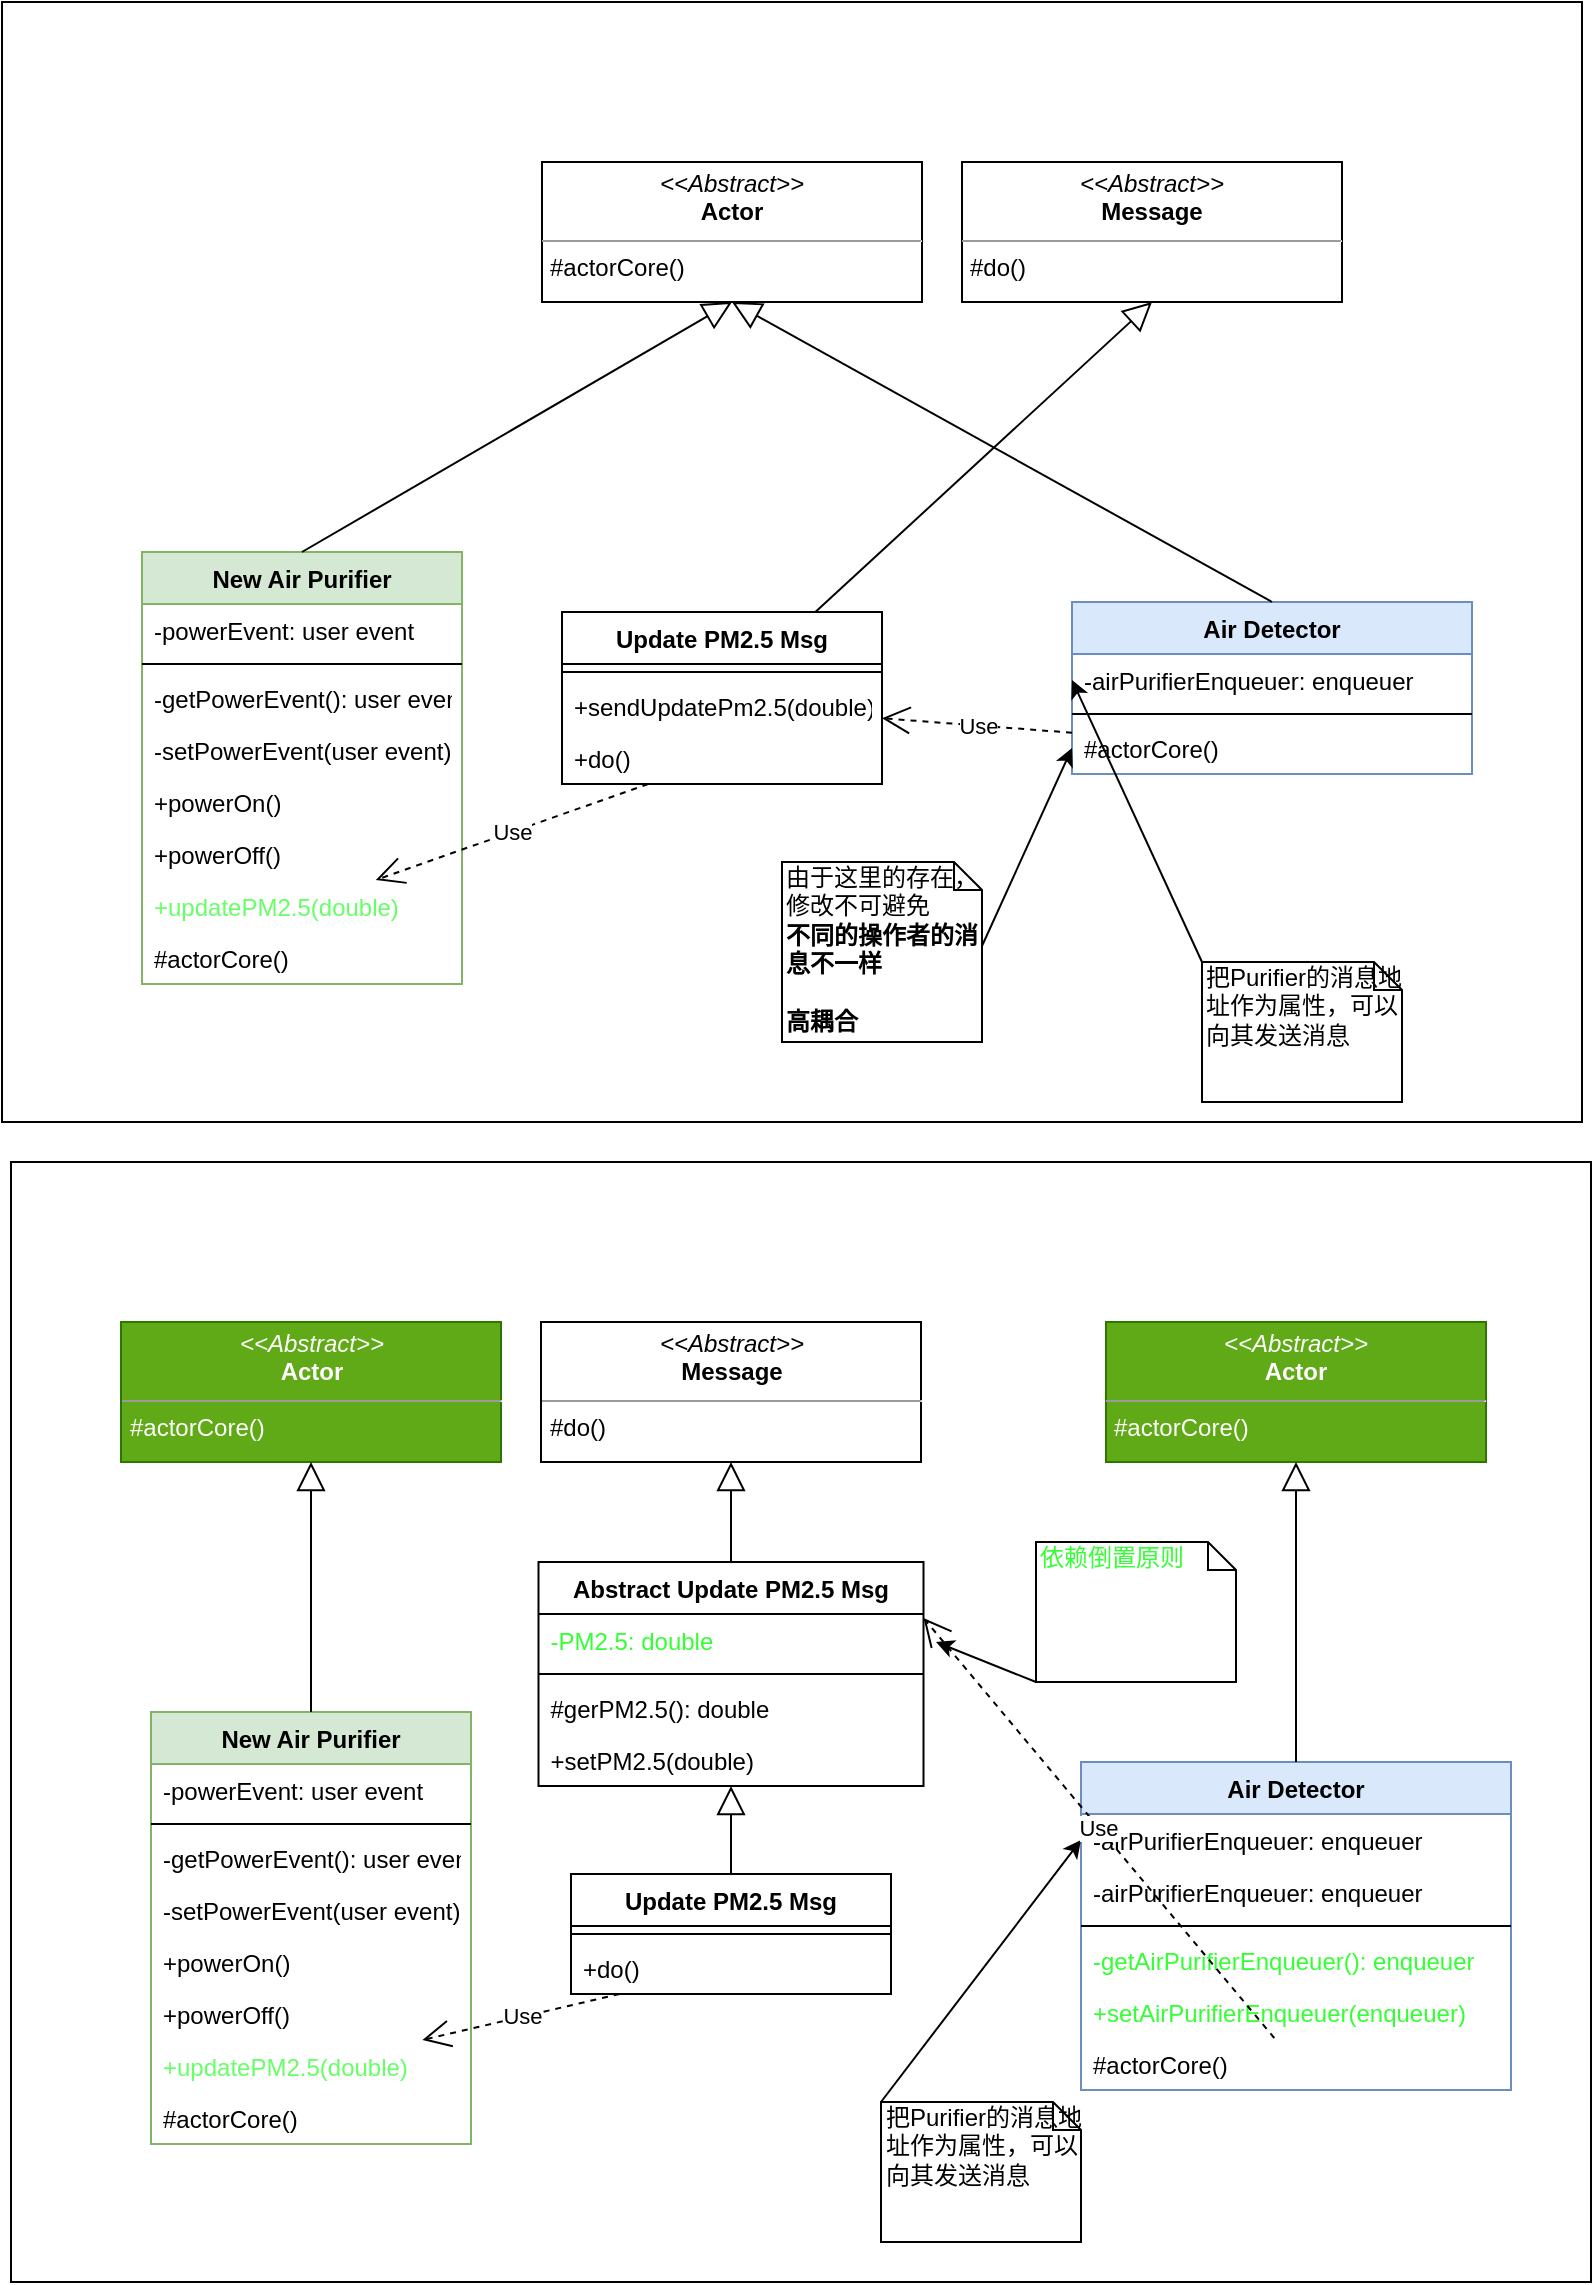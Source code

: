 <mxfile version="12.5.4" type="github">
  <diagram id="C5RBs43oDa-KdzZeNtuy" name="Page-1">
    <mxGraphModel dx="918" dy="523" grid="1" gridSize="10" guides="1" tooltips="1" connect="1" arrows="1" fold="1" page="1" pageScale="1" pageWidth="827" pageHeight="1169" math="0" shadow="0">
      <root>
        <mxCell id="WIyWlLk6GJQsqaUBKTNV-0"/>
        <mxCell id="WIyWlLk6GJQsqaUBKTNV-1" parent="WIyWlLk6GJQsqaUBKTNV-0"/>
        <UserObject label="&lt;h1&gt;&lt;br&gt;&lt;/h1&gt;" treeRoot="1" id="Z2FogRYRfExg1tXKHcn_-1">
          <mxCell style="whiteSpace=wrap;html=1;align=left;treeFolding=1;treeMoving=1;container=1;recursiveResize=0;fillColor=#ffffff;strokeColor=#000000;gradientColor=none;" vertex="1" parent="WIyWlLk6GJQsqaUBKTNV-1">
            <mxGeometry x="13" y="40" width="790" height="560" as="geometry"/>
          </mxCell>
        </UserObject>
        <mxCell id="om_yYVR5NfVvwRHEm9NU-25" value="&lt;p style=&quot;margin: 0px ; margin-top: 4px ; text-align: center&quot;&gt;&lt;i&gt;&amp;lt;&amp;lt;Abstract&amp;gt;&amp;gt;&lt;/i&gt;&lt;br&gt;&lt;b&gt;Actor&lt;/b&gt;&lt;/p&gt;&lt;hr size=&quot;1&quot;&gt;&lt;p style=&quot;margin: 0px ; margin-left: 4px&quot;&gt;#actorCore()&lt;/p&gt;" style="verticalAlign=top;align=left;overflow=fill;fontSize=12;fontFamily=Helvetica;html=1;" parent="Z2FogRYRfExg1tXKHcn_-1" vertex="1">
          <mxGeometry x="270" y="80" width="190" height="70" as="geometry"/>
        </mxCell>
        <mxCell id="eE9t7E2cvp2Emfnvf7xz-1" value="Air Detector" style="swimlane;fontStyle=1;align=center;verticalAlign=top;childLayout=stackLayout;horizontal=1;startSize=26;horizontalStack=0;resizeParent=1;resizeParentMax=0;resizeLast=0;collapsible=1;marginBottom=0;fillColor=#dae8fc;strokeColor=#6c8ebf;" parent="Z2FogRYRfExg1tXKHcn_-1" vertex="1">
          <mxGeometry x="535" y="300" width="200" height="86" as="geometry"/>
        </mxCell>
        <mxCell id="JhUa_GWnJGpk6N6s8C7d-0" value="-airPurifierEnqueuer: enqueuer" style="text;strokeColor=none;fillColor=none;align=left;verticalAlign=top;spacingLeft=4;spacingRight=4;overflow=hidden;rotatable=0;points=[[0,0.5],[1,0.5]];portConstraint=eastwest;" parent="eE9t7E2cvp2Emfnvf7xz-1" vertex="1">
          <mxGeometry y="26" width="200" height="26" as="geometry"/>
        </mxCell>
        <mxCell id="eE9t7E2cvp2Emfnvf7xz-3" value="" style="line;strokeWidth=1;fillColor=none;align=left;verticalAlign=middle;spacingTop=-1;spacingLeft=3;spacingRight=3;rotatable=0;labelPosition=right;points=[];portConstraint=eastwest;" parent="eE9t7E2cvp2Emfnvf7xz-1" vertex="1">
          <mxGeometry y="52" width="200" height="8" as="geometry"/>
        </mxCell>
        <mxCell id="eE9t7E2cvp2Emfnvf7xz-4" value="#actorCore()" style="text;strokeColor=none;fillColor=none;align=left;verticalAlign=top;spacingLeft=4;spacingRight=4;overflow=hidden;rotatable=0;points=[[0,0.5],[1,0.5]];portConstraint=eastwest;" parent="eE9t7E2cvp2Emfnvf7xz-1" vertex="1">
          <mxGeometry y="60" width="200" height="26" as="geometry"/>
        </mxCell>
        <mxCell id="eE9t7E2cvp2Emfnvf7xz-5" value="" style="endArrow=block;endFill=0;endSize=12;html=1;entryX=0.5;entryY=1;entryDx=0;entryDy=0;exitX=0.5;exitY=0;exitDx=0;exitDy=0;" parent="Z2FogRYRfExg1tXKHcn_-1" source="eE9t7E2cvp2Emfnvf7xz-1" target="om_yYVR5NfVvwRHEm9NU-25" edge="1">
          <mxGeometry width="160" relative="1" as="geometry">
            <mxPoint x="130" y="700" as="sourcePoint"/>
            <mxPoint x="290" y="700" as="targetPoint"/>
          </mxGeometry>
        </mxCell>
        <mxCell id="JhUa_GWnJGpk6N6s8C7d-2" style="rounded=0;orthogonalLoop=1;jettySize=auto;html=1;exitX=0;exitY=0;exitDx=0;exitDy=0;exitPerimeter=0;entryX=0;entryY=0.5;entryDx=0;entryDy=0;" parent="Z2FogRYRfExg1tXKHcn_-1" source="JhUa_GWnJGpk6N6s8C7d-1" target="JhUa_GWnJGpk6N6s8C7d-0" edge="1">
          <mxGeometry relative="1" as="geometry"/>
        </mxCell>
        <mxCell id="JhUa_GWnJGpk6N6s8C7d-1" value="把Purifier的消息地址作为属性，可以向其发送消息" style="shape=note;whiteSpace=wrap;html=1;size=14;verticalAlign=top;align=left;spacingTop=-6;" parent="Z2FogRYRfExg1tXKHcn_-1" vertex="1">
          <mxGeometry x="600" y="480" width="100" height="70" as="geometry"/>
        </mxCell>
        <mxCell id="JhUa_GWnJGpk6N6s8C7d-3" value="New Air Purifier" style="swimlane;fontStyle=1;align=center;verticalAlign=top;childLayout=stackLayout;horizontal=1;startSize=26;horizontalStack=0;resizeParent=1;resizeParentMax=0;resizeLast=0;collapsible=1;marginBottom=0;fillColor=#d5e8d4;strokeColor=#82b366;" parent="Z2FogRYRfExg1tXKHcn_-1" vertex="1">
          <mxGeometry x="70" y="275" width="160" height="216" as="geometry"/>
        </mxCell>
        <mxCell id="JhUa_GWnJGpk6N6s8C7d-9" value="-powerEvent: user event" style="text;strokeColor=none;fillColor=none;align=left;verticalAlign=top;spacingLeft=4;spacingRight=4;overflow=hidden;rotatable=0;points=[[0,0.5],[1,0.5]];portConstraint=eastwest;" parent="JhUa_GWnJGpk6N6s8C7d-3" vertex="1">
          <mxGeometry y="26" width="160" height="26" as="geometry"/>
        </mxCell>
        <mxCell id="JhUa_GWnJGpk6N6s8C7d-5" value="" style="line;strokeWidth=1;fillColor=none;align=left;verticalAlign=middle;spacingTop=-1;spacingLeft=3;spacingRight=3;rotatable=0;labelPosition=right;points=[];portConstraint=eastwest;" parent="JhUa_GWnJGpk6N6s8C7d-3" vertex="1">
          <mxGeometry y="52" width="160" height="8" as="geometry"/>
        </mxCell>
        <mxCell id="JhUa_GWnJGpk6N6s8C7d-10" value="-getPowerEvent(): user event" style="text;strokeColor=none;fillColor=none;align=left;verticalAlign=top;spacingLeft=4;spacingRight=4;overflow=hidden;rotatable=0;points=[[0,0.5],[1,0.5]];portConstraint=eastwest;labelBackgroundColor=#ffffff;" parent="JhUa_GWnJGpk6N6s8C7d-3" vertex="1">
          <mxGeometry y="60" width="160" height="26" as="geometry"/>
        </mxCell>
        <mxCell id="JhUa_GWnJGpk6N6s8C7d-11" value="-setPowerEvent(user event)" style="text;strokeColor=none;fillColor=none;align=left;verticalAlign=top;spacingLeft=4;spacingRight=4;overflow=hidden;rotatable=0;points=[[0,0.5],[1,0.5]];portConstraint=eastwest;labelBackgroundColor=#ffffff;" parent="JhUa_GWnJGpk6N6s8C7d-3" vertex="1">
          <mxGeometry y="86" width="160" height="26" as="geometry"/>
        </mxCell>
        <mxCell id="JhUa_GWnJGpk6N6s8C7d-4" value="+powerOn()" style="text;strokeColor=none;fillColor=none;align=left;verticalAlign=top;spacingLeft=4;spacingRight=4;overflow=hidden;rotatable=0;points=[[0,0.5],[1,0.5]];portConstraint=eastwest;" parent="JhUa_GWnJGpk6N6s8C7d-3" vertex="1">
          <mxGeometry y="112" width="160" height="26" as="geometry"/>
        </mxCell>
        <mxCell id="JhUa_GWnJGpk6N6s8C7d-6" value="+powerOff()" style="text;strokeColor=none;fillColor=none;align=left;verticalAlign=top;spacingLeft=4;spacingRight=4;overflow=hidden;rotatable=0;points=[[0,0.5],[1,0.5]];portConstraint=eastwest;" parent="JhUa_GWnJGpk6N6s8C7d-3" vertex="1">
          <mxGeometry y="138" width="160" height="26" as="geometry"/>
        </mxCell>
        <mxCell id="ke-S40ZUvaBH5ExGB48V-0" value="+updatePM2.5(double)" style="text;strokeColor=none;fillColor=none;align=left;verticalAlign=top;spacingLeft=4;spacingRight=4;overflow=hidden;rotatable=0;points=[[0,0.5],[1,0.5]];portConstraint=eastwest;fontColor=#66FF66;" parent="JhUa_GWnJGpk6N6s8C7d-3" vertex="1">
          <mxGeometry y="164" width="160" height="26" as="geometry"/>
        </mxCell>
        <mxCell id="JhUa_GWnJGpk6N6s8C7d-7" value="#actorCore()" style="text;strokeColor=none;fillColor=none;align=left;verticalAlign=top;spacingLeft=4;spacingRight=4;overflow=hidden;rotatable=0;points=[[0,0.5],[1,0.5]];portConstraint=eastwest;" parent="JhUa_GWnJGpk6N6s8C7d-3" vertex="1">
          <mxGeometry y="190" width="160" height="26" as="geometry"/>
        </mxCell>
        <mxCell id="JhUa_GWnJGpk6N6s8C7d-8" value="" style="endArrow=block;endFill=0;endSize=12;html=1;exitX=0.5;exitY=0;exitDx=0;exitDy=0;entryX=0.5;entryY=1;entryDx=0;entryDy=0;" parent="Z2FogRYRfExg1tXKHcn_-1" source="JhUa_GWnJGpk6N6s8C7d-3" target="om_yYVR5NfVvwRHEm9NU-25" edge="1">
          <mxGeometry width="160" relative="1" as="geometry">
            <mxPoint x="200" y="165" as="sourcePoint"/>
            <mxPoint x="350" y="170" as="targetPoint"/>
          </mxGeometry>
        </mxCell>
        <mxCell id="ke-S40ZUvaBH5ExGB48V-2" value="&lt;p style=&quot;margin: 0px ; margin-top: 4px ; text-align: center&quot;&gt;&lt;i&gt;&amp;lt;&amp;lt;Abstract&amp;gt;&amp;gt;&lt;/i&gt;&lt;br&gt;&lt;b&gt;Message&lt;/b&gt;&lt;/p&gt;&lt;hr size=&quot;1&quot;&gt;&lt;p style=&quot;margin: 0px ; margin-left: 4px&quot;&gt;#do()&lt;/p&gt;" style="verticalAlign=top;align=left;overflow=fill;fontSize=12;fontFamily=Helvetica;html=1;" parent="Z2FogRYRfExg1tXKHcn_-1" vertex="1">
          <mxGeometry x="480" y="80" width="190" height="70" as="geometry"/>
        </mxCell>
        <mxCell id="ke-S40ZUvaBH5ExGB48V-7" value="Update PM2.5 Msg" style="swimlane;fontStyle=1;align=center;verticalAlign=top;childLayout=stackLayout;horizontal=1;startSize=26;horizontalStack=0;resizeParent=1;resizeParentMax=0;resizeLast=0;collapsible=1;marginBottom=0;" parent="Z2FogRYRfExg1tXKHcn_-1" vertex="1">
          <mxGeometry x="280" y="305" width="160" height="86" as="geometry"/>
        </mxCell>
        <mxCell id="ke-S40ZUvaBH5ExGB48V-9" value="" style="line;strokeWidth=1;fillColor=none;align=left;verticalAlign=middle;spacingTop=-1;spacingLeft=3;spacingRight=3;rotatable=0;labelPosition=right;points=[];portConstraint=eastwest;" parent="ke-S40ZUvaBH5ExGB48V-7" vertex="1">
          <mxGeometry y="26" width="160" height="8" as="geometry"/>
        </mxCell>
        <mxCell id="ke-S40ZUvaBH5ExGB48V-8" value="+sendUpdatePm2.5(double)" style="text;strokeColor=none;fillColor=none;align=left;verticalAlign=top;spacingLeft=4;spacingRight=4;overflow=hidden;rotatable=0;points=[[0,0.5],[1,0.5]];portConstraint=eastwest;" parent="ke-S40ZUvaBH5ExGB48V-7" vertex="1">
          <mxGeometry y="34" width="160" height="26" as="geometry"/>
        </mxCell>
        <mxCell id="ke-S40ZUvaBH5ExGB48V-10" value="+do()" style="text;strokeColor=none;fillColor=none;align=left;verticalAlign=top;spacingLeft=4;spacingRight=4;overflow=hidden;rotatable=0;points=[[0,0.5],[1,0.5]];portConstraint=eastwest;" parent="ke-S40ZUvaBH5ExGB48V-7" vertex="1">
          <mxGeometry y="60" width="160" height="26" as="geometry"/>
        </mxCell>
        <mxCell id="ke-S40ZUvaBH5ExGB48V-11" value="" style="endArrow=block;endFill=0;endSize=12;html=1;entryX=0.5;entryY=1;entryDx=0;entryDy=0;" parent="Z2FogRYRfExg1tXKHcn_-1" source="ke-S40ZUvaBH5ExGB48V-7" target="ke-S40ZUvaBH5ExGB48V-2" edge="1">
          <mxGeometry width="160" relative="1" as="geometry">
            <mxPoint x="-140" y="258.25" as="sourcePoint"/>
            <mxPoint x="-25" y="171.75" as="targetPoint"/>
          </mxGeometry>
        </mxCell>
        <mxCell id="ke-S40ZUvaBH5ExGB48V-13" value="Use" style="endArrow=open;endSize=12;dashed=1;html=1;" parent="Z2FogRYRfExg1tXKHcn_-1" source="eE9t7E2cvp2Emfnvf7xz-4" target="ke-S40ZUvaBH5ExGB48V-8" edge="1">
          <mxGeometry width="160" relative="1" as="geometry">
            <mxPoint x="53" y="180" as="sourcePoint"/>
            <mxPoint x="-40" y="294" as="targetPoint"/>
          </mxGeometry>
        </mxCell>
        <mxCell id="ke-S40ZUvaBH5ExGB48V-14" value="Use" style="endArrow=open;endSize=12;dashed=1;html=1;" parent="Z2FogRYRfExg1tXKHcn_-1" source="ke-S40ZUvaBH5ExGB48V-10" target="ke-S40ZUvaBH5ExGB48V-0" edge="1">
          <mxGeometry width="160" relative="1" as="geometry">
            <mxPoint x="80" y="409" as="sourcePoint"/>
            <mxPoint x="-61.685" y="330" as="targetPoint"/>
          </mxGeometry>
        </mxCell>
        <mxCell id="ke-S40ZUvaBH5ExGB48V-16" style="rounded=0;orthogonalLoop=1;jettySize=auto;html=1;exitX=0;exitY=0;exitDx=100;exitDy=42;exitPerimeter=0;entryX=0;entryY=0.5;entryDx=0;entryDy=0;" parent="Z2FogRYRfExg1tXKHcn_-1" source="ke-S40ZUvaBH5ExGB48V-15" target="eE9t7E2cvp2Emfnvf7xz-4" edge="1">
          <mxGeometry relative="1" as="geometry"/>
        </mxCell>
        <mxCell id="ke-S40ZUvaBH5ExGB48V-15" value="由于这里的存在，修改不可避免&lt;br&gt;&lt;b&gt;不同的操作者的消息不一样&lt;br&gt;&lt;br&gt;高耦合&lt;br&gt;&lt;/b&gt;" style="shape=note;whiteSpace=wrap;html=1;size=14;verticalAlign=top;align=left;spacingTop=-6;" parent="Z2FogRYRfExg1tXKHcn_-1" vertex="1">
          <mxGeometry x="390" y="430" width="100" height="90" as="geometry"/>
        </mxCell>
        <UserObject label="&lt;h1&gt;&lt;br&gt;&lt;/h1&gt;" treeRoot="1" id="Z2FogRYRfExg1tXKHcn_-2">
          <mxCell style="whiteSpace=wrap;html=1;align=left;treeFolding=1;treeMoving=1;container=1;recursiveResize=0;fillColor=#ffffff;strokeColor=#000000;gradientColor=none;" vertex="1" parent="WIyWlLk6GJQsqaUBKTNV-1">
            <mxGeometry x="17.5" y="620" width="790" height="560" as="geometry"/>
          </mxCell>
        </UserObject>
        <mxCell id="Z2FogRYRfExg1tXKHcn_-3" value="&lt;p style=&quot;margin: 0px ; margin-top: 4px ; text-align: center&quot;&gt;&lt;i&gt;&amp;lt;&amp;lt;Abstract&amp;gt;&amp;gt;&lt;/i&gt;&lt;br&gt;&lt;b&gt;Actor&lt;/b&gt;&lt;/p&gt;&lt;hr size=&quot;1&quot;&gt;&lt;p style=&quot;margin: 0px ; margin-left: 4px&quot;&gt;#actorCore()&lt;/p&gt;" style="verticalAlign=top;align=left;overflow=fill;fontSize=12;fontFamily=Helvetica;html=1;fillColor=#60a917;strokeColor=#2D7600;fontColor=#ffffff;" vertex="1" parent="Z2FogRYRfExg1tXKHcn_-2">
          <mxGeometry x="55" y="80" width="190" height="70" as="geometry"/>
        </mxCell>
        <mxCell id="Z2FogRYRfExg1tXKHcn_-4" value="Air Detector" style="swimlane;fontStyle=1;align=center;verticalAlign=top;childLayout=stackLayout;horizontal=1;startSize=26;horizontalStack=0;resizeParent=1;resizeParentMax=0;resizeLast=0;collapsible=1;marginBottom=0;fillColor=#dae8fc;strokeColor=#6c8ebf;" vertex="1" parent="Z2FogRYRfExg1tXKHcn_-2">
          <mxGeometry x="535" y="300" width="215" height="164" as="geometry"/>
        </mxCell>
        <mxCell id="Z2FogRYRfExg1tXKHcn_-5" value="-airPurifierEnqueuer: enqueuer" style="text;strokeColor=none;fillColor=none;align=left;verticalAlign=top;spacingLeft=4;spacingRight=4;overflow=hidden;rotatable=0;points=[[0,0.5],[1,0.5]];portConstraint=eastwest;" vertex="1" parent="Z2FogRYRfExg1tXKHcn_-4">
          <mxGeometry y="26" width="215" height="26" as="geometry"/>
        </mxCell>
        <mxCell id="Z2FogRYRfExg1tXKHcn_-43" value="-airPurifierEnqueuer: enqueuer" style="text;strokeColor=none;fillColor=none;align=left;verticalAlign=top;spacingLeft=4;spacingRight=4;overflow=hidden;rotatable=0;points=[[0,0.5],[1,0.5]];portConstraint=eastwest;" vertex="1" parent="Z2FogRYRfExg1tXKHcn_-4">
          <mxGeometry y="52" width="215" height="26" as="geometry"/>
        </mxCell>
        <mxCell id="Z2FogRYRfExg1tXKHcn_-6" value="" style="line;strokeWidth=1;fillColor=none;align=left;verticalAlign=middle;spacingTop=-1;spacingLeft=3;spacingRight=3;rotatable=0;labelPosition=right;points=[];portConstraint=eastwest;" vertex="1" parent="Z2FogRYRfExg1tXKHcn_-4">
          <mxGeometry y="78" width="215" height="8" as="geometry"/>
        </mxCell>
        <mxCell id="Z2FogRYRfExg1tXKHcn_-38" value="-getAirPurifierEnqueuer(): enqueuer" style="text;strokeColor=none;fillColor=none;align=left;verticalAlign=top;spacingLeft=4;spacingRight=4;overflow=hidden;rotatable=0;points=[[0,0.5],[1,0.5]];portConstraint=eastwest;fontColor=#33FF33;" vertex="1" parent="Z2FogRYRfExg1tXKHcn_-4">
          <mxGeometry y="86" width="215" height="26" as="geometry"/>
        </mxCell>
        <mxCell id="Z2FogRYRfExg1tXKHcn_-39" value="+setAirPurifierEnqueuer(enqueuer)" style="text;strokeColor=none;fillColor=none;align=left;verticalAlign=top;spacingLeft=4;spacingRight=4;overflow=hidden;rotatable=0;points=[[0,0.5],[1,0.5]];portConstraint=eastwest;fontColor=#33FF33;" vertex="1" parent="Z2FogRYRfExg1tXKHcn_-4">
          <mxGeometry y="112" width="215" height="26" as="geometry"/>
        </mxCell>
        <mxCell id="Z2FogRYRfExg1tXKHcn_-7" value="#actorCore()" style="text;strokeColor=none;fillColor=none;align=left;verticalAlign=top;spacingLeft=4;spacingRight=4;overflow=hidden;rotatable=0;points=[[0,0.5],[1,0.5]];portConstraint=eastwest;" vertex="1" parent="Z2FogRYRfExg1tXKHcn_-4">
          <mxGeometry y="138" width="215" height="26" as="geometry"/>
        </mxCell>
        <mxCell id="Z2FogRYRfExg1tXKHcn_-9" style="rounded=0;orthogonalLoop=1;jettySize=auto;html=1;exitX=0;exitY=0;exitDx=0;exitDy=0;exitPerimeter=0;entryX=0;entryY=0.5;entryDx=0;entryDy=0;" edge="1" parent="Z2FogRYRfExg1tXKHcn_-2" source="Z2FogRYRfExg1tXKHcn_-10" target="Z2FogRYRfExg1tXKHcn_-5">
          <mxGeometry relative="1" as="geometry"/>
        </mxCell>
        <mxCell id="Z2FogRYRfExg1tXKHcn_-10" value="把Purifier的消息地址作为属性，可以向其发送消息" style="shape=note;whiteSpace=wrap;html=1;size=14;verticalAlign=top;align=left;spacingTop=-6;" vertex="1" parent="Z2FogRYRfExg1tXKHcn_-2">
          <mxGeometry x="435" y="470" width="100" height="70" as="geometry"/>
        </mxCell>
        <mxCell id="Z2FogRYRfExg1tXKHcn_-11" value="New Air Purifier" style="swimlane;fontStyle=1;align=center;verticalAlign=top;childLayout=stackLayout;horizontal=1;startSize=26;horizontalStack=0;resizeParent=1;resizeParentMax=0;resizeLast=0;collapsible=1;marginBottom=0;fillColor=#d5e8d4;strokeColor=#82b366;" vertex="1" parent="Z2FogRYRfExg1tXKHcn_-2">
          <mxGeometry x="70" y="275" width="160" height="216" as="geometry"/>
        </mxCell>
        <mxCell id="Z2FogRYRfExg1tXKHcn_-12" value="-powerEvent: user event" style="text;strokeColor=none;fillColor=none;align=left;verticalAlign=top;spacingLeft=4;spacingRight=4;overflow=hidden;rotatable=0;points=[[0,0.5],[1,0.5]];portConstraint=eastwest;" vertex="1" parent="Z2FogRYRfExg1tXKHcn_-11">
          <mxGeometry y="26" width="160" height="26" as="geometry"/>
        </mxCell>
        <mxCell id="Z2FogRYRfExg1tXKHcn_-13" value="" style="line;strokeWidth=1;fillColor=none;align=left;verticalAlign=middle;spacingTop=-1;spacingLeft=3;spacingRight=3;rotatable=0;labelPosition=right;points=[];portConstraint=eastwest;" vertex="1" parent="Z2FogRYRfExg1tXKHcn_-11">
          <mxGeometry y="52" width="160" height="8" as="geometry"/>
        </mxCell>
        <mxCell id="Z2FogRYRfExg1tXKHcn_-14" value="-getPowerEvent(): user event" style="text;strokeColor=none;fillColor=none;align=left;verticalAlign=top;spacingLeft=4;spacingRight=4;overflow=hidden;rotatable=0;points=[[0,0.5],[1,0.5]];portConstraint=eastwest;labelBackgroundColor=#ffffff;" vertex="1" parent="Z2FogRYRfExg1tXKHcn_-11">
          <mxGeometry y="60" width="160" height="26" as="geometry"/>
        </mxCell>
        <mxCell id="Z2FogRYRfExg1tXKHcn_-15" value="-setPowerEvent(user event)" style="text;strokeColor=none;fillColor=none;align=left;verticalAlign=top;spacingLeft=4;spacingRight=4;overflow=hidden;rotatable=0;points=[[0,0.5],[1,0.5]];portConstraint=eastwest;labelBackgroundColor=#ffffff;" vertex="1" parent="Z2FogRYRfExg1tXKHcn_-11">
          <mxGeometry y="86" width="160" height="26" as="geometry"/>
        </mxCell>
        <mxCell id="Z2FogRYRfExg1tXKHcn_-16" value="+powerOn()" style="text;strokeColor=none;fillColor=none;align=left;verticalAlign=top;spacingLeft=4;spacingRight=4;overflow=hidden;rotatable=0;points=[[0,0.5],[1,0.5]];portConstraint=eastwest;" vertex="1" parent="Z2FogRYRfExg1tXKHcn_-11">
          <mxGeometry y="112" width="160" height="26" as="geometry"/>
        </mxCell>
        <mxCell id="Z2FogRYRfExg1tXKHcn_-17" value="+powerOff()" style="text;strokeColor=none;fillColor=none;align=left;verticalAlign=top;spacingLeft=4;spacingRight=4;overflow=hidden;rotatable=0;points=[[0,0.5],[1,0.5]];portConstraint=eastwest;" vertex="1" parent="Z2FogRYRfExg1tXKHcn_-11">
          <mxGeometry y="138" width="160" height="26" as="geometry"/>
        </mxCell>
        <mxCell id="Z2FogRYRfExg1tXKHcn_-18" value="+updatePM2.5(double)" style="text;strokeColor=none;fillColor=none;align=left;verticalAlign=top;spacingLeft=4;spacingRight=4;overflow=hidden;rotatable=0;points=[[0,0.5],[1,0.5]];portConstraint=eastwest;fontColor=#66FF66;" vertex="1" parent="Z2FogRYRfExg1tXKHcn_-11">
          <mxGeometry y="164" width="160" height="26" as="geometry"/>
        </mxCell>
        <mxCell id="Z2FogRYRfExg1tXKHcn_-19" value="#actorCore()" style="text;strokeColor=none;fillColor=none;align=left;verticalAlign=top;spacingLeft=4;spacingRight=4;overflow=hidden;rotatable=0;points=[[0,0.5],[1,0.5]];portConstraint=eastwest;" vertex="1" parent="Z2FogRYRfExg1tXKHcn_-11">
          <mxGeometry y="190" width="160" height="26" as="geometry"/>
        </mxCell>
        <mxCell id="Z2FogRYRfExg1tXKHcn_-20" value="" style="endArrow=block;endFill=0;endSize=12;html=1;exitX=0.5;exitY=0;exitDx=0;exitDy=0;entryX=0.5;entryY=1;entryDx=0;entryDy=0;" edge="1" parent="Z2FogRYRfExg1tXKHcn_-2" source="Z2FogRYRfExg1tXKHcn_-11" target="Z2FogRYRfExg1tXKHcn_-3">
          <mxGeometry width="160" relative="1" as="geometry">
            <mxPoint x="200" y="165" as="sourcePoint"/>
            <mxPoint x="350" y="170" as="targetPoint"/>
          </mxGeometry>
        </mxCell>
        <mxCell id="Z2FogRYRfExg1tXKHcn_-21" value="&lt;p style=&quot;margin: 0px ; margin-top: 4px ; text-align: center&quot;&gt;&lt;i&gt;&amp;lt;&amp;lt;Abstract&amp;gt;&amp;gt;&lt;/i&gt;&lt;br&gt;&lt;b&gt;Message&lt;/b&gt;&lt;/p&gt;&lt;hr size=&quot;1&quot;&gt;&lt;p style=&quot;margin: 0px ; margin-left: 4px&quot;&gt;#do()&lt;/p&gt;" style="verticalAlign=top;align=left;overflow=fill;fontSize=12;fontFamily=Helvetica;html=1;" vertex="1" parent="Z2FogRYRfExg1tXKHcn_-2">
          <mxGeometry x="265" y="80" width="190" height="70" as="geometry"/>
        </mxCell>
        <mxCell id="Z2FogRYRfExg1tXKHcn_-22" value="Update PM2.5 Msg" style="swimlane;fontStyle=1;align=center;verticalAlign=top;childLayout=stackLayout;horizontal=1;startSize=26;horizontalStack=0;resizeParent=1;resizeParentMax=0;resizeLast=0;collapsible=1;marginBottom=0;" vertex="1" parent="Z2FogRYRfExg1tXKHcn_-2">
          <mxGeometry x="280" y="356" width="160" height="60" as="geometry"/>
        </mxCell>
        <mxCell id="Z2FogRYRfExg1tXKHcn_-23" value="" style="line;strokeWidth=1;fillColor=none;align=left;verticalAlign=middle;spacingTop=-1;spacingLeft=3;spacingRight=3;rotatable=0;labelPosition=right;points=[];portConstraint=eastwest;" vertex="1" parent="Z2FogRYRfExg1tXKHcn_-22">
          <mxGeometry y="26" width="160" height="8" as="geometry"/>
        </mxCell>
        <mxCell id="Z2FogRYRfExg1tXKHcn_-25" value="+do()" style="text;strokeColor=none;fillColor=none;align=left;verticalAlign=top;spacingLeft=4;spacingRight=4;overflow=hidden;rotatable=0;points=[[0,0.5],[1,0.5]];portConstraint=eastwest;" vertex="1" parent="Z2FogRYRfExg1tXKHcn_-22">
          <mxGeometry y="34" width="160" height="26" as="geometry"/>
        </mxCell>
        <mxCell id="Z2FogRYRfExg1tXKHcn_-28" value="Use" style="endArrow=open;endSize=12;dashed=1;html=1;" edge="1" parent="Z2FogRYRfExg1tXKHcn_-2" source="Z2FogRYRfExg1tXKHcn_-25" target="Z2FogRYRfExg1tXKHcn_-18">
          <mxGeometry width="160" relative="1" as="geometry">
            <mxPoint x="80" y="409" as="sourcePoint"/>
            <mxPoint x="-61.685" y="330" as="targetPoint"/>
          </mxGeometry>
        </mxCell>
        <mxCell id="Z2FogRYRfExg1tXKHcn_-31" value="&lt;p style=&quot;margin: 0px ; margin-top: 4px ; text-align: center&quot;&gt;&lt;i&gt;&amp;lt;&amp;lt;Abstract&amp;gt;&amp;gt;&lt;/i&gt;&lt;br&gt;&lt;b&gt;Actor&lt;/b&gt;&lt;/p&gt;&lt;hr size=&quot;1&quot;&gt;&lt;p style=&quot;margin: 0px ; margin-left: 4px&quot;&gt;#actorCore()&lt;/p&gt;" style="verticalAlign=top;align=left;overflow=fill;fontSize=12;fontFamily=Helvetica;html=1;fillColor=#60a917;strokeColor=#2D7600;fontColor=#ffffff;" vertex="1" parent="Z2FogRYRfExg1tXKHcn_-2">
          <mxGeometry x="547.5" y="80" width="190" height="70" as="geometry"/>
        </mxCell>
        <mxCell id="Z2FogRYRfExg1tXKHcn_-8" value="" style="endArrow=block;endFill=0;endSize=12;html=1;exitX=0.5;exitY=0;exitDx=0;exitDy=0;entryX=0.5;entryY=1;entryDx=0;entryDy=0;" edge="1" parent="Z2FogRYRfExg1tXKHcn_-2" source="Z2FogRYRfExg1tXKHcn_-4" target="Z2FogRYRfExg1tXKHcn_-31">
          <mxGeometry width="160" relative="1" as="geometry">
            <mxPoint x="130" y="700" as="sourcePoint"/>
            <mxPoint x="290" y="700" as="targetPoint"/>
          </mxGeometry>
        </mxCell>
        <mxCell id="Z2FogRYRfExg1tXKHcn_-41" value="依赖倒置原则" style="shape=note;whiteSpace=wrap;html=1;size=14;verticalAlign=top;align=left;spacingTop=-6;strokeColor=#000000;fillColor=#ffffff;gradientColor=none;fontColor=#33FF33;" vertex="1" parent="Z2FogRYRfExg1tXKHcn_-2">
          <mxGeometry x="512.5" y="190" width="100" height="70" as="geometry"/>
        </mxCell>
        <mxCell id="Z2FogRYRfExg1tXKHcn_-32" value="Abstract Update PM2.5 Msg" style="swimlane;fontStyle=1;align=center;verticalAlign=top;childLayout=stackLayout;horizontal=1;startSize=26;horizontalStack=0;resizeParent=1;resizeParentMax=0;resizeLast=0;collapsible=1;marginBottom=0;" vertex="1" parent="WIyWlLk6GJQsqaUBKTNV-1">
          <mxGeometry x="281.25" y="820" width="192.5" height="112" as="geometry"/>
        </mxCell>
        <mxCell id="Z2FogRYRfExg1tXKHcn_-40" value="-PM2.5: double" style="text;strokeColor=none;fillColor=none;align=left;verticalAlign=top;spacingLeft=4;spacingRight=4;overflow=hidden;rotatable=0;points=[[0,0.5],[1,0.5]];portConstraint=eastwest;fontColor=#33FF33;" vertex="1" parent="Z2FogRYRfExg1tXKHcn_-32">
          <mxGeometry y="26" width="192.5" height="26" as="geometry"/>
        </mxCell>
        <mxCell id="Z2FogRYRfExg1tXKHcn_-33" value="" style="line;strokeWidth=1;fillColor=none;align=left;verticalAlign=middle;spacingTop=-1;spacingLeft=3;spacingRight=3;rotatable=0;labelPosition=right;points=[];portConstraint=eastwest;" vertex="1" parent="Z2FogRYRfExg1tXKHcn_-32">
          <mxGeometry y="52" width="192.5" height="8" as="geometry"/>
        </mxCell>
        <mxCell id="Z2FogRYRfExg1tXKHcn_-34" value="#gerPM2.5(): double" style="text;strokeColor=none;fillColor=none;align=left;verticalAlign=top;spacingLeft=4;spacingRight=4;overflow=hidden;rotatable=0;points=[[0,0.5],[1,0.5]];portConstraint=eastwest;" vertex="1" parent="Z2FogRYRfExg1tXKHcn_-32">
          <mxGeometry y="60" width="192.5" height="26" as="geometry"/>
        </mxCell>
        <mxCell id="Z2FogRYRfExg1tXKHcn_-35" value="+setPM2.5(double)" style="text;strokeColor=none;fillColor=none;align=left;verticalAlign=top;spacingLeft=4;spacingRight=4;overflow=hidden;rotatable=0;points=[[0,0.5],[1,0.5]];portConstraint=eastwest;" vertex="1" parent="Z2FogRYRfExg1tXKHcn_-32">
          <mxGeometry y="86" width="192.5" height="26" as="geometry"/>
        </mxCell>
        <mxCell id="Z2FogRYRfExg1tXKHcn_-26" value="" style="endArrow=block;endFill=0;endSize=12;html=1;entryX=0.5;entryY=1;entryDx=0;entryDy=0;exitX=0.5;exitY=0;exitDx=0;exitDy=0;" edge="1" parent="WIyWlLk6GJQsqaUBKTNV-1" source="Z2FogRYRfExg1tXKHcn_-32" target="Z2FogRYRfExg1tXKHcn_-21">
          <mxGeometry width="160" relative="1" as="geometry">
            <mxPoint x="-122.5" y="878.25" as="sourcePoint"/>
            <mxPoint x="-7.5" y="791.75" as="targetPoint"/>
          </mxGeometry>
        </mxCell>
        <mxCell id="Z2FogRYRfExg1tXKHcn_-37" value="" style="endArrow=block;endFill=0;endSize=12;html=1;exitX=0.5;exitY=0;exitDx=0;exitDy=0;" edge="1" parent="WIyWlLk6GJQsqaUBKTNV-1" source="Z2FogRYRfExg1tXKHcn_-22" target="Z2FogRYRfExg1tXKHcn_-35">
          <mxGeometry width="160" relative="1" as="geometry">
            <mxPoint x="377.5" y="820" as="sourcePoint"/>
            <mxPoint x="490" y="1210" as="targetPoint"/>
          </mxGeometry>
        </mxCell>
        <mxCell id="Z2FogRYRfExg1tXKHcn_-27" value="Use" style="endArrow=open;endSize=12;dashed=1;html=1;entryX=1;entryY=0.25;entryDx=0;entryDy=0;" edge="1" parent="WIyWlLk6GJQsqaUBKTNV-1" source="Z2FogRYRfExg1tXKHcn_-7" target="Z2FogRYRfExg1tXKHcn_-32">
          <mxGeometry width="160" relative="1" as="geometry">
            <mxPoint x="70.5" y="800" as="sourcePoint"/>
            <mxPoint x="-22.5" y="914" as="targetPoint"/>
          </mxGeometry>
        </mxCell>
        <mxCell id="Z2FogRYRfExg1tXKHcn_-42" style="edgeStyle=none;rounded=0;orthogonalLoop=1;jettySize=auto;html=1;exitX=0;exitY=1;exitDx=0;exitDy=0;exitPerimeter=0;fontColor=#33FF33;" edge="1" parent="WIyWlLk6GJQsqaUBKTNV-1" source="Z2FogRYRfExg1tXKHcn_-41">
          <mxGeometry relative="1" as="geometry">
            <mxPoint x="480.0" y="860.0" as="targetPoint"/>
          </mxGeometry>
        </mxCell>
      </root>
    </mxGraphModel>
  </diagram>
</mxfile>
